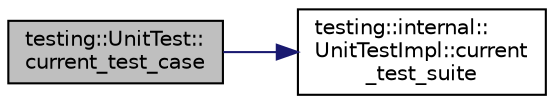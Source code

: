digraph "testing::UnitTest::current_test_case"
{
 // LATEX_PDF_SIZE
  bgcolor="transparent";
  edge [fontname="Helvetica",fontsize="10",labelfontname="Helvetica",labelfontsize="10"];
  node [fontname="Helvetica",fontsize="10",shape=record];
  rankdir="LR";
  Node1 [label="testing::UnitTest::\lcurrent_test_case",height=0.2,width=0.4,color="black", fillcolor="grey75", style="filled", fontcolor="black",tooltip=" "];
  Node1 -> Node2 [color="midnightblue",fontsize="10",style="solid",fontname="Helvetica"];
  Node2 [label="testing::internal::\lUnitTestImpl::current\l_test_suite",height=0.2,width=0.4,color="black",URL="$classtesting_1_1internal_1_1UnitTestImpl.html#a179e15eafd750f692fc1de436c736a56",tooltip=" "];
}
